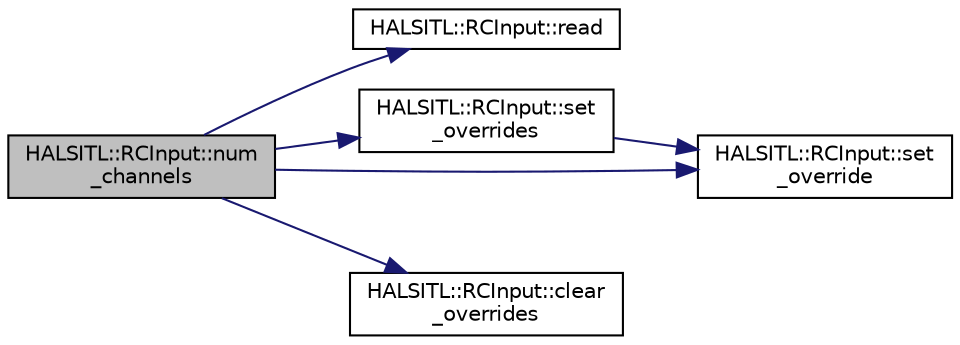 digraph "HALSITL::RCInput::num_channels"
{
 // INTERACTIVE_SVG=YES
  edge [fontname="Helvetica",fontsize="10",labelfontname="Helvetica",labelfontsize="10"];
  node [fontname="Helvetica",fontsize="10",shape=record];
  rankdir="LR";
  Node1 [label="HALSITL::RCInput::num\l_channels",height=0.2,width=0.4,color="black", fillcolor="grey75", style="filled", fontcolor="black"];
  Node1 -> Node2 [color="midnightblue",fontsize="10",style="solid",fontname="Helvetica"];
  Node2 [label="HALSITL::RCInput::read",height=0.2,width=0.4,color="black", fillcolor="white", style="filled",URL="$classHALSITL_1_1RCInput.html#ad8609c08d3b948bc19bcf8d7e0d8700b"];
  Node1 -> Node3 [color="midnightblue",fontsize="10",style="solid",fontname="Helvetica"];
  Node3 [label="HALSITL::RCInput::set\l_overrides",height=0.2,width=0.4,color="black", fillcolor="white", style="filled",URL="$classHALSITL_1_1RCInput.html#a90b171da99ed8fae677dc4058307bfbe"];
  Node3 -> Node4 [color="midnightblue",fontsize="10",style="solid",fontname="Helvetica"];
  Node4 [label="HALSITL::RCInput::set\l_override",height=0.2,width=0.4,color="black", fillcolor="white", style="filled",URL="$classHALSITL_1_1RCInput.html#a3df088876cbf132fb6791699e5191b6e"];
  Node1 -> Node4 [color="midnightblue",fontsize="10",style="solid",fontname="Helvetica"];
  Node1 -> Node5 [color="midnightblue",fontsize="10",style="solid",fontname="Helvetica"];
  Node5 [label="HALSITL::RCInput::clear\l_overrides",height=0.2,width=0.4,color="black", fillcolor="white", style="filled",URL="$classHALSITL_1_1RCInput.html#ac78b8d61c43adbbbe02936b9a28f42b7"];
}
